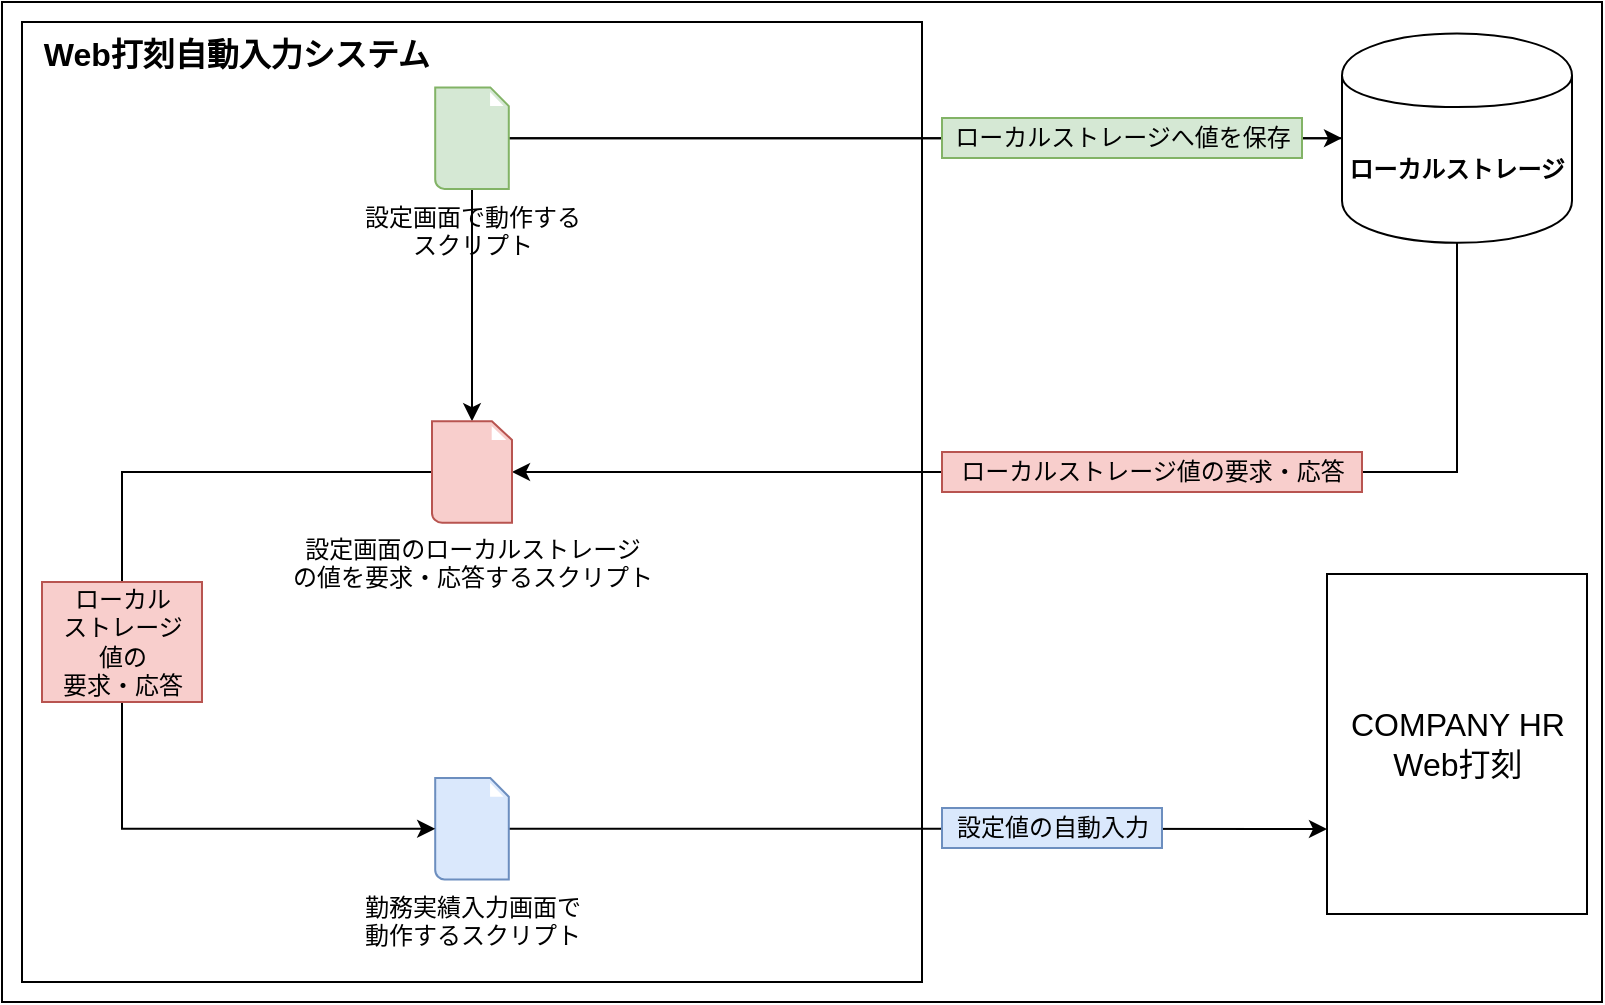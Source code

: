 <mxfile version="13.1.3">
    <diagram id="6hGFLwfOUW9BJ-s0fimq" name="Page-1">
        <mxGraphModel dx="814" dy="673" grid="1" gridSize="10" guides="1" tooltips="1" connect="1" arrows="1" fold="1" page="1" pageScale="1" pageWidth="800" pageHeight="500" math="0" shadow="0">
            <root>
                <mxCell id="0"/>
                <mxCell id="1" parent="0"/>
                <mxCell id="63" value="" style="rounded=0;whiteSpace=wrap;html=1;align=left;" parent="1" vertex="1">
                    <mxGeometry width="800" height="500" as="geometry"/>
                </mxCell>
                <mxCell id="3" value="&lt;b&gt;&lt;font style=&quot;font-size: 16px&quot;&gt;&amp;nbsp; Web打刻自動入力システム&lt;/font&gt;&lt;/b&gt;" style="rounded=0;whiteSpace=wrap;html=1;align=left;verticalAlign=top;" parent="1" vertex="1">
                    <mxGeometry x="10" y="10" width="450" height="480" as="geometry"/>
                </mxCell>
                <mxCell id="10" style="edgeStyle=orthogonalEdgeStyle;rounded=0;orthogonalLoop=1;jettySize=auto;html=1;exitX=0.5;exitY=1;exitDx=0;exitDy=0;" parent="1" edge="1">
                    <mxGeometry relative="1" as="geometry">
                        <mxPoint x="80" y="150" as="sourcePoint"/>
                        <mxPoint x="80" y="150" as="targetPoint"/>
                    </mxGeometry>
                </mxCell>
                <mxCell id="12" value="&lt;font style=&quot;font-size: 16px&quot;&gt;COMPANY HR&lt;br&gt;Web打刻&lt;/font&gt;" style="rounded=0;whiteSpace=wrap;html=1;" parent="1" vertex="1">
                    <mxGeometry x="662.5" y="286" width="130" height="170" as="geometry"/>
                </mxCell>
                <mxCell id="64" style="edgeStyle=orthogonalEdgeStyle;rounded=0;orthogonalLoop=1;jettySize=auto;html=1;" edge="1" parent="1" source="18" target="36">
                    <mxGeometry relative="1" as="geometry"/>
                </mxCell>
                <mxCell id="65" style="edgeStyle=orthogonalEdgeStyle;rounded=0;orthogonalLoop=1;jettySize=auto;html=1;entryX=1;entryY=0.5;entryDx=0;entryDy=0;entryPerimeter=0;" edge="1" parent="1" source="18" target="36">
                    <mxGeometry relative="1" as="geometry">
                        <Array as="points">
                            <mxPoint x="727" y="235"/>
                        </Array>
                    </mxGeometry>
                </mxCell>
                <mxCell id="18" value="&lt;b&gt;ローカルストレージ&lt;/b&gt;" style="shape=cylinder;whiteSpace=wrap;html=1;boundedLbl=1;backgroundOutline=1;" parent="1" vertex="1">
                    <mxGeometry x="670" y="15.8" width="115" height="104.6" as="geometry"/>
                </mxCell>
                <mxCell id="61" style="edgeStyle=orthogonalEdgeStyle;rounded=0;orthogonalLoop=1;jettySize=auto;html=1;entryX=0;entryY=0.75;entryDx=0;entryDy=0;" parent="1" source="32" target="12" edge="1">
                    <mxGeometry relative="1" as="geometry"/>
                </mxCell>
                <mxCell id="32" value="勤務実績入力画面で&lt;br&gt;動作するスクリプト" style="shadow=0;dashed=0;html=1;strokeColor=#6c8ebf;fillColor=#dae8fc;labelPosition=center;verticalLabelPosition=bottom;verticalAlign=top;align=center;outlineConnect=0;shape=mxgraph.veeam.2d.file;" parent="1" vertex="1">
                    <mxGeometry x="216.6" y="388" width="36.8" height="50.8" as="geometry"/>
                </mxCell>
                <mxCell id="40" style="edgeStyle=orthogonalEdgeStyle;rounded=0;orthogonalLoop=1;jettySize=auto;html=1;entryX=0;entryY=0.5;entryDx=0;entryDy=0;" parent="1" source="33" target="18" edge="1">
                    <mxGeometry relative="1" as="geometry"/>
                </mxCell>
                <mxCell id="33" value="設定画面で動作する&lt;br&gt;スクリプト" style="shadow=0;dashed=0;html=1;strokeColor=#82b366;fillColor=#d5e8d4;labelPosition=center;verticalLabelPosition=bottom;verticalAlign=top;align=center;outlineConnect=0;shape=mxgraph.veeam.2d.file;" parent="1" vertex="1">
                    <mxGeometry x="216.6" y="42.7" width="36.8" height="50.8" as="geometry"/>
                </mxCell>
                <mxCell id="59" style="edgeStyle=orthogonalEdgeStyle;rounded=0;orthogonalLoop=1;jettySize=auto;html=1;" parent="1" source="36" target="32" edge="1">
                    <mxGeometry relative="1" as="geometry">
                        <Array as="points">
                            <mxPoint x="60" y="235"/>
                            <mxPoint x="60" y="413.4"/>
                        </Array>
                    </mxGeometry>
                </mxCell>
                <mxCell id="36" value="設定画面のローカルストレージ&lt;br&gt;の値を要求・応答するスクリプト" style="shadow=0;dashed=0;html=1;strokeColor=#b85450;fillColor=#f8cecc;labelPosition=center;verticalLabelPosition=bottom;verticalAlign=top;align=center;outlineConnect=0;shape=mxgraph.veeam.2d.file;" parent="1" vertex="1">
                    <mxGeometry x="215" y="209.6" width="40" height="50.8" as="geometry"/>
                </mxCell>
                <mxCell id="41" value="ローカルストレージへ値を保存" style="text;html=1;align=center;verticalAlign=middle;resizable=0;points=[];autosize=1;fillColor=#d5e8d4;strokeColor=#82b366;" parent="1" vertex="1">
                    <mxGeometry x="470" y="58" width="180" height="20" as="geometry"/>
                </mxCell>
                <mxCell id="52" value="ローカルストレージ値の要求・応答" style="text;html=1;align=center;verticalAlign=middle;resizable=0;points=[];autosize=1;fillColor=#f8cecc;strokeColor=#b85450;" parent="1" vertex="1">
                    <mxGeometry x="470" y="225" width="210" height="20" as="geometry"/>
                </mxCell>
                <mxCell id="55" value="ローカル&lt;br&gt;ストレージ&lt;br&gt;値の&lt;br&gt;要求・応答" style="text;html=1;align=center;verticalAlign=middle;resizable=0;points=[];autosize=1;fillColor=#f8cecc;strokeColor=#b85450;" parent="1" vertex="1">
                    <mxGeometry x="20.0" y="290" width="80" height="60" as="geometry"/>
                </mxCell>
                <mxCell id="62" value="設定値の自動入力" style="text;html=1;align=center;verticalAlign=middle;resizable=0;points=[];autosize=1;fillColor=#dae8fc;strokeColor=#6c8ebf;" parent="1" vertex="1">
                    <mxGeometry x="470" y="403" width="110" height="20" as="geometry"/>
                </mxCell>
            </root>
        </mxGraphModel>
    </diagram>
</mxfile>